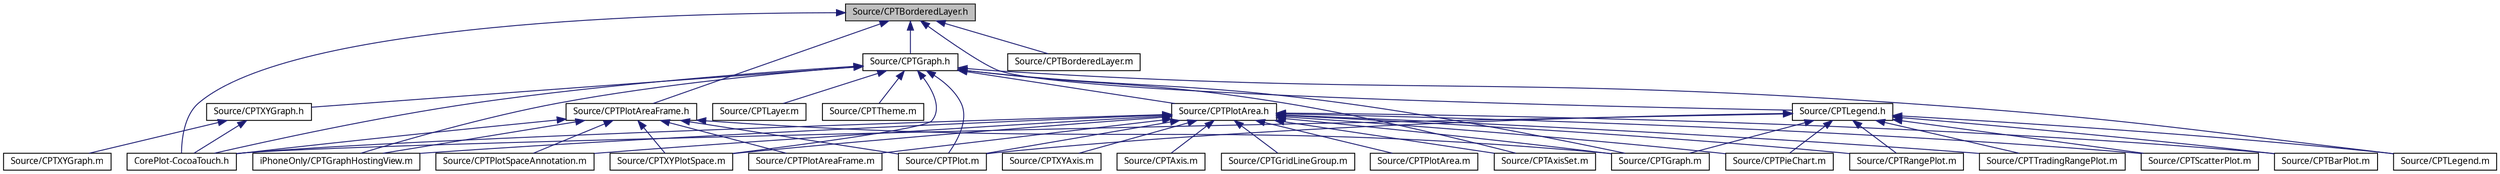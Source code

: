 digraph G
{
  bgcolor="transparent";
  edge [fontname="Lucinda Grande",fontsize="10",labelfontname="Lucinda Grande",labelfontsize="10"];
  node [fontname="Lucinda Grande",fontsize="10",shape=record];
  Node1 [label="Source/CPTBorderedLayer.h",height=0.2,width=0.4,color="black", fillcolor="grey75", style="filled" fontcolor="black"];
  Node1 -> Node2 [dir="back",color="midnightblue",fontsize="10",style="solid",fontname="Lucinda Grande"];
  Node2 [label="CorePlot-CocoaTouch.h",height=0.2,width=0.4,color="black",URL="$_core_plot-_cocoa_touch_8h.html"];
  Node1 -> Node3 [dir="back",color="midnightblue",fontsize="10",style="solid",fontname="Lucinda Grande"];
  Node3 [label="Source/CPTGraph.h",height=0.2,width=0.4,color="black",URL="$_c_p_t_graph_8h.html"];
  Node3 -> Node2 [dir="back",color="midnightblue",fontsize="10",style="solid",fontname="Lucinda Grande"];
  Node3 -> Node4 [dir="back",color="midnightblue",fontsize="10",style="solid",fontname="Lucinda Grande"];
  Node4 [label="Source/CPTPlotArea.h",height=0.2,width=0.4,color="black",URL="$_c_p_t_plot_area_8h.html"];
  Node4 -> Node2 [dir="back",color="midnightblue",fontsize="10",style="solid",fontname="Lucinda Grande"];
  Node4 -> Node5 [dir="back",color="midnightblue",fontsize="10",style="solid",fontname="Lucinda Grande"];
  Node5 [label="Source/CPTAxis.m",height=0.2,width=0.4,color="black",URL="$_c_p_t_axis_8m.html"];
  Node4 -> Node6 [dir="back",color="midnightblue",fontsize="10",style="solid",fontname="Lucinda Grande"];
  Node6 [label="Source/CPTAxisSet.m",height=0.2,width=0.4,color="black",URL="$_c_p_t_axis_set_8m.html"];
  Node4 -> Node7 [dir="back",color="midnightblue",fontsize="10",style="solid",fontname="Lucinda Grande"];
  Node7 [label="Source/CPTBarPlot.m",height=0.2,width=0.4,color="black",URL="$_c_p_t_bar_plot_8m.html"];
  Node4 -> Node8 [dir="back",color="midnightblue",fontsize="10",style="solid",fontname="Lucinda Grande"];
  Node8 [label="Source/CPTGraph.m",height=0.2,width=0.4,color="black",URL="$_c_p_t_graph_8m.html"];
  Node4 -> Node9 [dir="back",color="midnightblue",fontsize="10",style="solid",fontname="Lucinda Grande"];
  Node9 [label="Source/CPTGridLineGroup.m",height=0.2,width=0.4,color="black",URL="$_c_p_t_grid_line_group_8m.html"];
  Node4 -> Node10 [dir="back",color="midnightblue",fontsize="10",style="solid",fontname="Lucinda Grande"];
  Node10 [label="Source/CPTPieChart.m",height=0.2,width=0.4,color="black",URL="$_c_p_t_pie_chart_8m.html"];
  Node4 -> Node11 [dir="back",color="midnightblue",fontsize="10",style="solid",fontname="Lucinda Grande"];
  Node11 [label="Source/CPTPlot.m",height=0.2,width=0.4,color="black",URL="$_c_p_t_plot_8m.html"];
  Node4 -> Node12 [dir="back",color="midnightblue",fontsize="10",style="solid",fontname="Lucinda Grande"];
  Node12 [label="Source/CPTPlotArea.m",height=0.2,width=0.4,color="black",URL="$_c_p_t_plot_area_8m.html"];
  Node4 -> Node13 [dir="back",color="midnightblue",fontsize="10",style="solid",fontname="Lucinda Grande"];
  Node13 [label="Source/CPTPlotAreaFrame.m",height=0.2,width=0.4,color="black",URL="$_c_p_t_plot_area_frame_8m.html"];
  Node4 -> Node14 [dir="back",color="midnightblue",fontsize="10",style="solid",fontname="Lucinda Grande"];
  Node14 [label="Source/CPTPlotSpaceAnnotation.m",height=0.2,width=0.4,color="black",URL="$_c_p_t_plot_space_annotation_8m.html"];
  Node4 -> Node15 [dir="back",color="midnightblue",fontsize="10",style="solid",fontname="Lucinda Grande"];
  Node15 [label="Source/CPTRangePlot.m",height=0.2,width=0.4,color="black",URL="$_c_p_t_range_plot_8m.html"];
  Node4 -> Node16 [dir="back",color="midnightblue",fontsize="10",style="solid",fontname="Lucinda Grande"];
  Node16 [label="Source/CPTScatterPlot.m",height=0.2,width=0.4,color="black",URL="$_c_p_t_scatter_plot_8m.html"];
  Node4 -> Node17 [dir="back",color="midnightblue",fontsize="10",style="solid",fontname="Lucinda Grande"];
  Node17 [label="Source/CPTTradingRangePlot.m",height=0.2,width=0.4,color="black",URL="$_c_p_t_trading_range_plot_8m.html"];
  Node4 -> Node18 [dir="back",color="midnightblue",fontsize="10",style="solid",fontname="Lucinda Grande"];
  Node18 [label="Source/CPTXYAxis.m",height=0.2,width=0.4,color="black",URL="$_c_p_t_x_y_axis_8m.html"];
  Node4 -> Node19 [dir="back",color="midnightblue",fontsize="10",style="solid",fontname="Lucinda Grande"];
  Node19 [label="Source/CPTXYPlotSpace.m",height=0.2,width=0.4,color="black",URL="$_c_p_t_x_y_plot_space_8m.html"];
  Node4 -> Node20 [dir="back",color="midnightblue",fontsize="10",style="solid",fontname="Lucinda Grande"];
  Node20 [label="iPhoneOnly/CPTGraphHostingView.m",height=0.2,width=0.4,color="black",URL="$_c_p_t_graph_hosting_view_8m.html"];
  Node3 -> Node6 [dir="back",color="midnightblue",fontsize="10",style="solid",fontname="Lucinda Grande"];
  Node3 -> Node8 [dir="back",color="midnightblue",fontsize="10",style="solid",fontname="Lucinda Grande"];
  Node3 -> Node21 [dir="back",color="midnightblue",fontsize="10",style="solid",fontname="Lucinda Grande"];
  Node21 [label="Source/CPTLayer.m",height=0.2,width=0.4,color="black",URL="$_c_p_t_layer_8m.html"];
  Node3 -> Node22 [dir="back",color="midnightblue",fontsize="10",style="solid",fontname="Lucinda Grande"];
  Node22 [label="Source/CPTLegend.m",height=0.2,width=0.4,color="black",URL="$_c_p_t_legend_8m.html"];
  Node3 -> Node11 [dir="back",color="midnightblue",fontsize="10",style="solid",fontname="Lucinda Grande"];
  Node3 -> Node23 [dir="back",color="midnightblue",fontsize="10",style="solid",fontname="Lucinda Grande"];
  Node23 [label="Source/CPTTheme.m",height=0.2,width=0.4,color="black",URL="$_c_p_t_theme_8m.html"];
  Node3 -> Node24 [dir="back",color="midnightblue",fontsize="10",style="solid",fontname="Lucinda Grande"];
  Node24 [label="Source/CPTXYGraph.h",height=0.2,width=0.4,color="black",URL="$_c_p_t_x_y_graph_8h.html"];
  Node24 -> Node2 [dir="back",color="midnightblue",fontsize="10",style="solid",fontname="Lucinda Grande"];
  Node24 -> Node25 [dir="back",color="midnightblue",fontsize="10",style="solid",fontname="Lucinda Grande"];
  Node25 [label="Source/CPTXYGraph.m",height=0.2,width=0.4,color="black",URL="$_c_p_t_x_y_graph_8m.html"];
  Node3 -> Node19 [dir="back",color="midnightblue",fontsize="10",style="solid",fontname="Lucinda Grande"];
  Node3 -> Node20 [dir="back",color="midnightblue",fontsize="10",style="solid",fontname="Lucinda Grande"];
  Node1 -> Node26 [dir="back",color="midnightblue",fontsize="10",style="solid",fontname="Lucinda Grande"];
  Node26 [label="Source/CPTBorderedLayer.m",height=0.2,width=0.4,color="black",URL="$_c_p_t_bordered_layer_8m.html"];
  Node1 -> Node27 [dir="back",color="midnightblue",fontsize="10",style="solid",fontname="Lucinda Grande"];
  Node27 [label="Source/CPTLegend.h",height=0.2,width=0.4,color="black",URL="$_c_p_t_legend_8h.html"];
  Node27 -> Node2 [dir="back",color="midnightblue",fontsize="10",style="solid",fontname="Lucinda Grande"];
  Node27 -> Node7 [dir="back",color="midnightblue",fontsize="10",style="solid",fontname="Lucinda Grande"];
  Node27 -> Node8 [dir="back",color="midnightblue",fontsize="10",style="solid",fontname="Lucinda Grande"];
  Node27 -> Node22 [dir="back",color="midnightblue",fontsize="10",style="solid",fontname="Lucinda Grande"];
  Node27 -> Node10 [dir="back",color="midnightblue",fontsize="10",style="solid",fontname="Lucinda Grande"];
  Node27 -> Node11 [dir="back",color="midnightblue",fontsize="10",style="solid",fontname="Lucinda Grande"];
  Node27 -> Node15 [dir="back",color="midnightblue",fontsize="10",style="solid",fontname="Lucinda Grande"];
  Node27 -> Node16 [dir="back",color="midnightblue",fontsize="10",style="solid",fontname="Lucinda Grande"];
  Node27 -> Node17 [dir="back",color="midnightblue",fontsize="10",style="solid",fontname="Lucinda Grande"];
  Node1 -> Node28 [dir="back",color="midnightblue",fontsize="10",style="solid",fontname="Lucinda Grande"];
  Node28 [label="Source/CPTPlotAreaFrame.h",height=0.2,width=0.4,color="black",URL="$_c_p_t_plot_area_frame_8h.html"];
  Node28 -> Node2 [dir="back",color="midnightblue",fontsize="10",style="solid",fontname="Lucinda Grande"];
  Node28 -> Node8 [dir="back",color="midnightblue",fontsize="10",style="solid",fontname="Lucinda Grande"];
  Node28 -> Node11 [dir="back",color="midnightblue",fontsize="10",style="solid",fontname="Lucinda Grande"];
  Node28 -> Node13 [dir="back",color="midnightblue",fontsize="10",style="solid",fontname="Lucinda Grande"];
  Node28 -> Node14 [dir="back",color="midnightblue",fontsize="10",style="solid",fontname="Lucinda Grande"];
  Node28 -> Node19 [dir="back",color="midnightblue",fontsize="10",style="solid",fontname="Lucinda Grande"];
  Node28 -> Node20 [dir="back",color="midnightblue",fontsize="10",style="solid",fontname="Lucinda Grande"];
}
